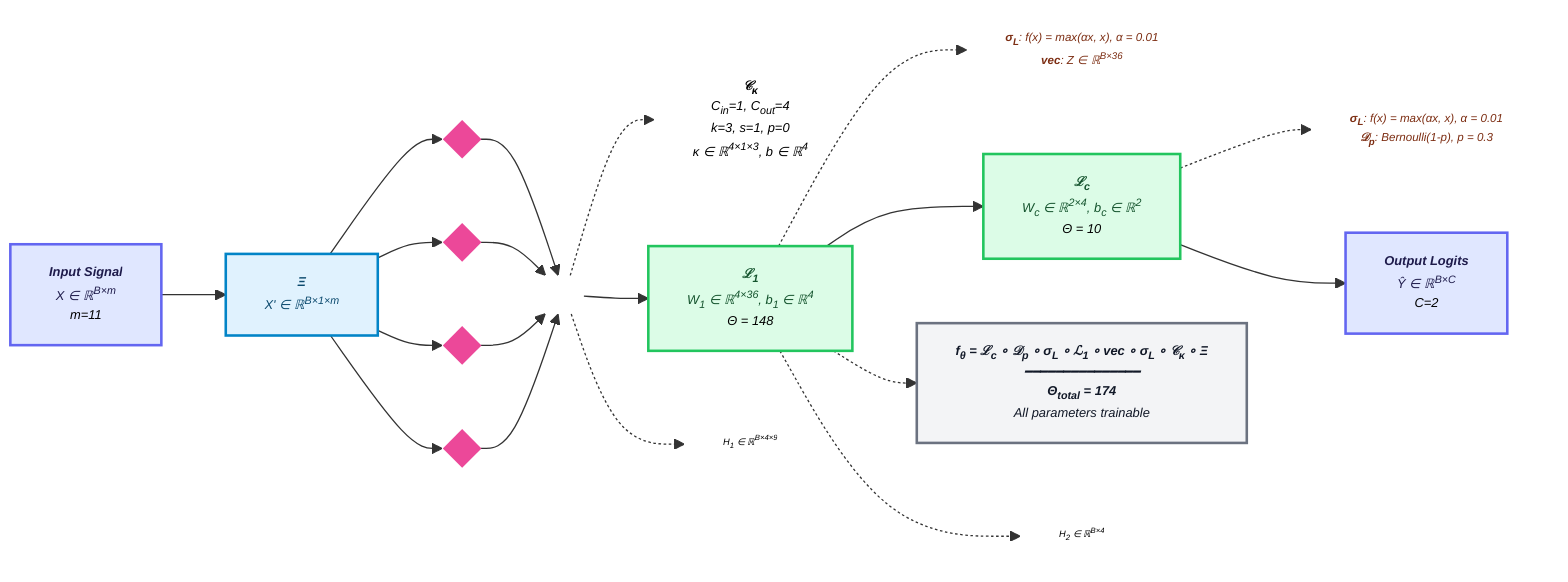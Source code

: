graph LR
    %% Input Signal
    Input["<b>Input Signal</b><br/><i>X ∈ ℝ<sup>B×m</sup></i><br/><span style='font-size:0.8em'>m=11</span>"]:::input
    
    %% Dimension Expansion
    Input --> Expand["<b>Ξ</b><br/><i>X' ∈ ℝ<sup>B×1×m</sup></i>"]:::operation
    
    %% Convolutional Feature Extraction with vertical filters
    Expand --> Conv1{" "}:::convLayer
    Expand --> Conv2{" "}:::convLayer
    Expand --> Conv3{" "}:::convLayer
    Expand --> Conv4{" "}:::convLayer
    Conv1 --> ConvOut(" "):::hidden
    Conv2 --> ConvOut
    Conv3 --> ConvOut
    Conv4 --> ConvOut
    
    ConvLabel["<b>𝒞<sub>κ</sub></b><br/><i>C<sub>in</sub>=1, C<sub>out</sub>=4</i><br/><i>k=3, s=1, p=0</i><br/><span style='font-size:0.85em'>κ ∈ ℝ<sup>4×1×3</sup>, b ∈ ℝ<sup>4</sup></span>"]:::label
    ConvOut -.-> ConvLabel
    
    %% Feature Transformation
    ConvOut --> FC1["<b>ℒ<sub>1</sub></b><br/><i>W<sub>1</sub> ∈ ℝ<sup>4×36</sup>, b<sub>1</sub> ∈ ℝ<sup>4</sup></i><br/><span style='font-size:0.85em'>Θ = 148</span>"]:::fcLayer
    
    FC1Ops["<b>σ<sub>L</sub></b>: <i>f(x) = max(αx, x), α = 0.01</i><br/><b>vec</b>: <i>Z ∈ ℝ<sup>B×36</sup></i>"]:::opsLabel
    FC1 -.-> FC1Ops
    
    %% Classification Head
    FC1 --> Classifier["<b>ℒ<sub>c</sub></b><br/><i>W<sub>c</sub> ∈ ℝ<sup>2×4</sup>, b<sub>c</sub> ∈ ℝ<sup>2</sup></i><br/><span style='font-size:0.85em'>Θ = 10</span>"]:::fcLayer
    
    ClassOps["<b>σ<sub>L</sub></b>: <i>f(x) = max(αx, x), α = 0.01</i><br/><b>𝒟<sub>p</sub></b>: <i>Bernoulli(1-p), p = 0.3</i>"]:::opsLabel
    Classifier -.-> ClassOps
    
    %% Output Logits
    Classifier --> Output["<b>Output Logits</b><br/><i>Ŷ ∈ ℝ<sup>B×C</sup></i><br/><span style='font-size:0.8em'>C=2</span>"]:::output
    
    %% Network Summary
    Summary["<b>f<sub>θ</sub> = ℒ<sub>c</sub> ∘ 𝒟<sub>p</sub> ∘ σ<sub>L</sub> ∘ ℒ<sub>1</sub> ∘ vec ∘ σ<sub>L</sub> ∘ 𝒞<sub>κ</sub> ∘ Ξ</b><br/>━━━━━━━━━━━━━━━<br/><b>Θ<sub>total</sub> = 174</b><br/><i>All parameters trainable</i>"]:::summary
    FC1 -.-> Summary
    
    %% Hidden state annotations
    H1["<i>H<sub>1</sub> ∈ ℝ<sup>B×4×9</sup></i>"]:::dimAnnot
    H2["<i>H<sub>2</sub> ∈ ℝ<sup>B×4</sup></i>"]:::dimAnnot
    ConvOut -.-> H1
    FC1 -.-> H2
    
    classDef input fill:#e0e7ff,stroke:#6366f1,stroke-width:2px,color:#1e1b4b,font-weight:normal
    classDef convLayer fill:#ec4899,stroke:none,color:#fff
    classDef hidden fill:none,stroke:none
    classDef fcLayer fill:#dcfce7,stroke:#22c55e,stroke-width:2px,color:#14532d,font-weight:normal
    classDef operation fill:#e0f2fe,stroke:#0284c7,stroke-width:2px,color:#0c4a6e,font-weight:normal
    classDef output fill:#e0e7ff,stroke:#6366f1,stroke-width:2px,color:#1e1b4b,font-weight:normal
    classDef label fill:none,stroke:none,color:#000,font-size:10px,font-style:italic
    classDef opsLabel fill:none,stroke:none,color:#7c2d12,font-size:9px
    classDef summary fill:#f3f4f6,stroke:#6b7280,stroke-width:2px,color:#111827,font-weight:normal
    classDef dimAnnot fill:none,stroke:none,color:#000,font-style:italic,font-size:0.85em